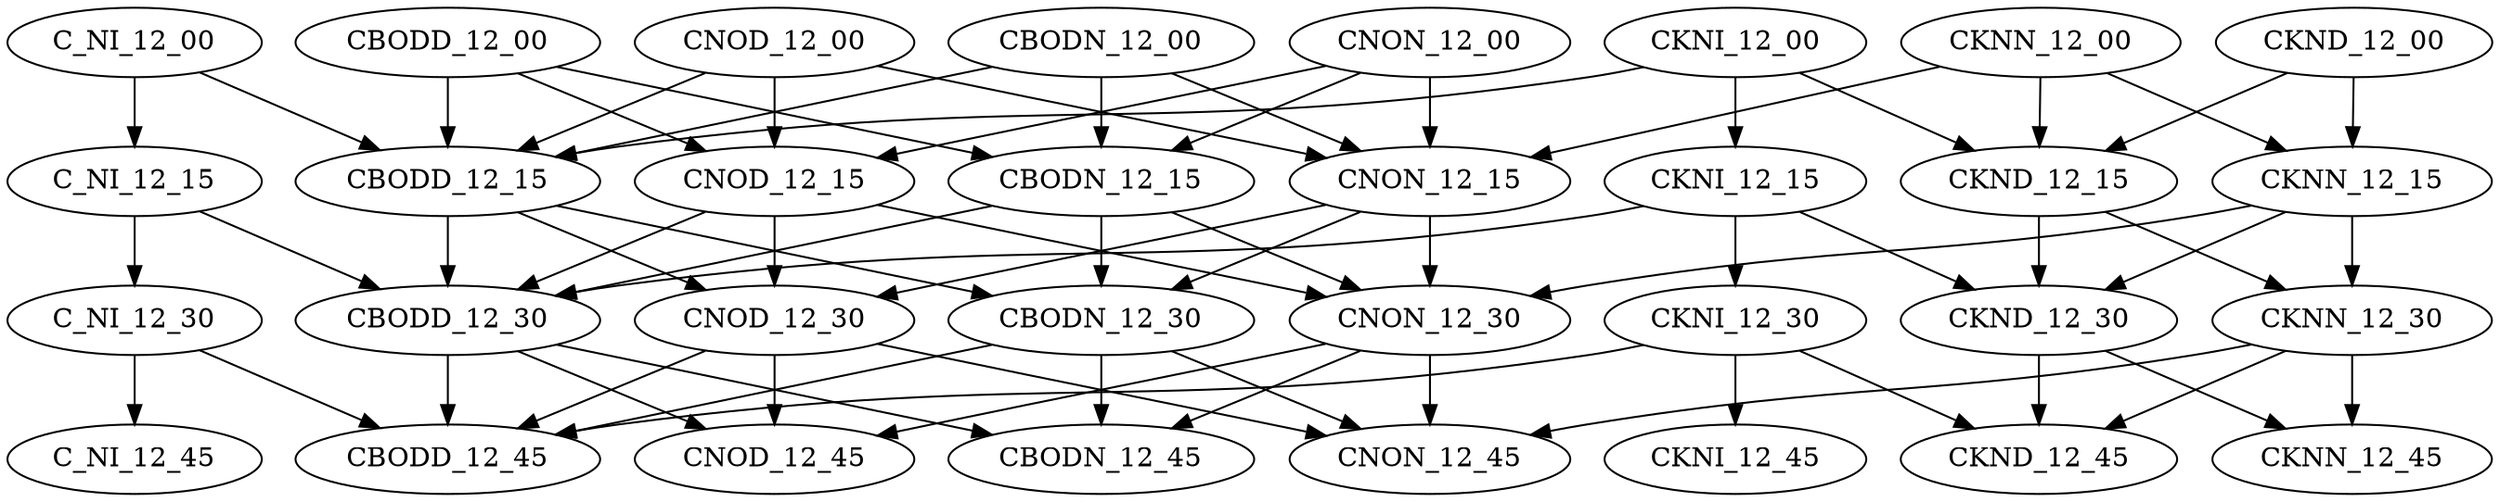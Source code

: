digraph G {
	C_NI_12_00;
	C_NI_12_15;
	C_NI_12_00 -> C_NI_12_15;
	CBODD_12_15;
	C_NI_12_00 -> CBODD_12_15;
	CKNI_12_00;
	CKNI_12_15;
	CKNI_12_00 -> CKNI_12_15;
	CKNI_12_00 -> CBODD_12_15;
	CKND_12_15;
	CKNI_12_00 -> CKND_12_15;
	CBODD_12_00;
	CBODD_12_00 -> CBODD_12_15;
	CNOD_12_15;
	CBODD_12_00 -> CNOD_12_15;
	CBODN_12_15;
	CBODD_12_00 -> CBODN_12_15;
	CKND_12_00;
	CKND_12_00 -> CKND_12_15;
	CKNN_12_15;
	CKND_12_00 -> CKNN_12_15;
	CNOD_12_00;
	CNOD_12_00 -> CBODD_12_15;
	CNOD_12_00 -> CNOD_12_15;
	CNON_12_15;
	CNOD_12_00 -> CNON_12_15;
	CBODN_12_00;
	CBODN_12_00 -> CBODD_12_15;
	CBODN_12_00 -> CBODN_12_15;
	CBODN_12_00 -> CNON_12_15;
	CKNN_12_00;
	CKNN_12_00 -> CKND_12_15;
	CKNN_12_00 -> CKNN_12_15;
	CKNN_12_00 -> CNON_12_15;
	CNON_12_00;
	CNON_12_00 -> CNOD_12_15;
	CNON_12_00 -> CBODN_12_15;
	CNON_12_00 -> CNON_12_15;
	C_NI_12_30;
	C_NI_12_15 -> C_NI_12_30;
	CBODD_12_30;
	C_NI_12_15 -> CBODD_12_30;
	CKNI_12_30;
	CKNI_12_15 -> CKNI_12_30;
	CKNI_12_15 -> CBODD_12_30;
	CKND_12_30;
	CKNI_12_15 -> CKND_12_30;
	CBODD_12_15 -> CBODD_12_30;
	CNOD_12_30;
	CBODD_12_15 -> CNOD_12_30;
	CBODN_12_30;
	CBODD_12_15 -> CBODN_12_30;
	CKND_12_15 -> CKND_12_30;
	CKNN_12_30;
	CKND_12_15 -> CKNN_12_30;
	CNOD_12_15 -> CBODD_12_30;
	CNOD_12_15 -> CNOD_12_30;
	CNON_12_30;
	CNOD_12_15 -> CNON_12_30;
	CBODN_12_15 -> CBODD_12_30;
	CBODN_12_15 -> CBODN_12_30;
	CBODN_12_15 -> CNON_12_30;
	CKNN_12_15 -> CKND_12_30;
	CKNN_12_15 -> CKNN_12_30;
	CKNN_12_15 -> CNON_12_30;
	CNON_12_15 -> CNOD_12_30;
	CNON_12_15 -> CBODN_12_30;
	CNON_12_15 -> CNON_12_30;
	C_NI_12_45;
	C_NI_12_30 -> C_NI_12_45;
	CBODD_12_45;
	C_NI_12_30 -> CBODD_12_45;
	CKNI_12_45;
	CKNI_12_30 -> CKNI_12_45;
	CKNI_12_30 -> CBODD_12_45;
	CKND_12_45;
	CKNI_12_30 -> CKND_12_45;
	CBODD_12_30 -> CBODD_12_45;
	CNOD_12_45;
	CBODD_12_30 -> CNOD_12_45;
	CBODN_12_45;
	CBODD_12_30 -> CBODN_12_45;
	CKND_12_30 -> CKND_12_45;
	CKNN_12_45;
	CKND_12_30 -> CKNN_12_45;
	CNOD_12_30 -> CBODD_12_45;
	CNOD_12_30 -> CNOD_12_45;
	CNON_12_45;
	CNOD_12_30 -> CNON_12_45;
	CBODN_12_30 -> CBODD_12_45;
	CBODN_12_30 -> CBODN_12_45;
	CBODN_12_30 -> CNON_12_45;
	CKNN_12_30 -> CKND_12_45;
	CKNN_12_30 -> CKNN_12_45;
	CKNN_12_30 -> CNON_12_45;
	CNON_12_30 -> CNOD_12_45;
	CNON_12_30 -> CBODN_12_45;
	CNON_12_30 -> CNON_12_45;
}
